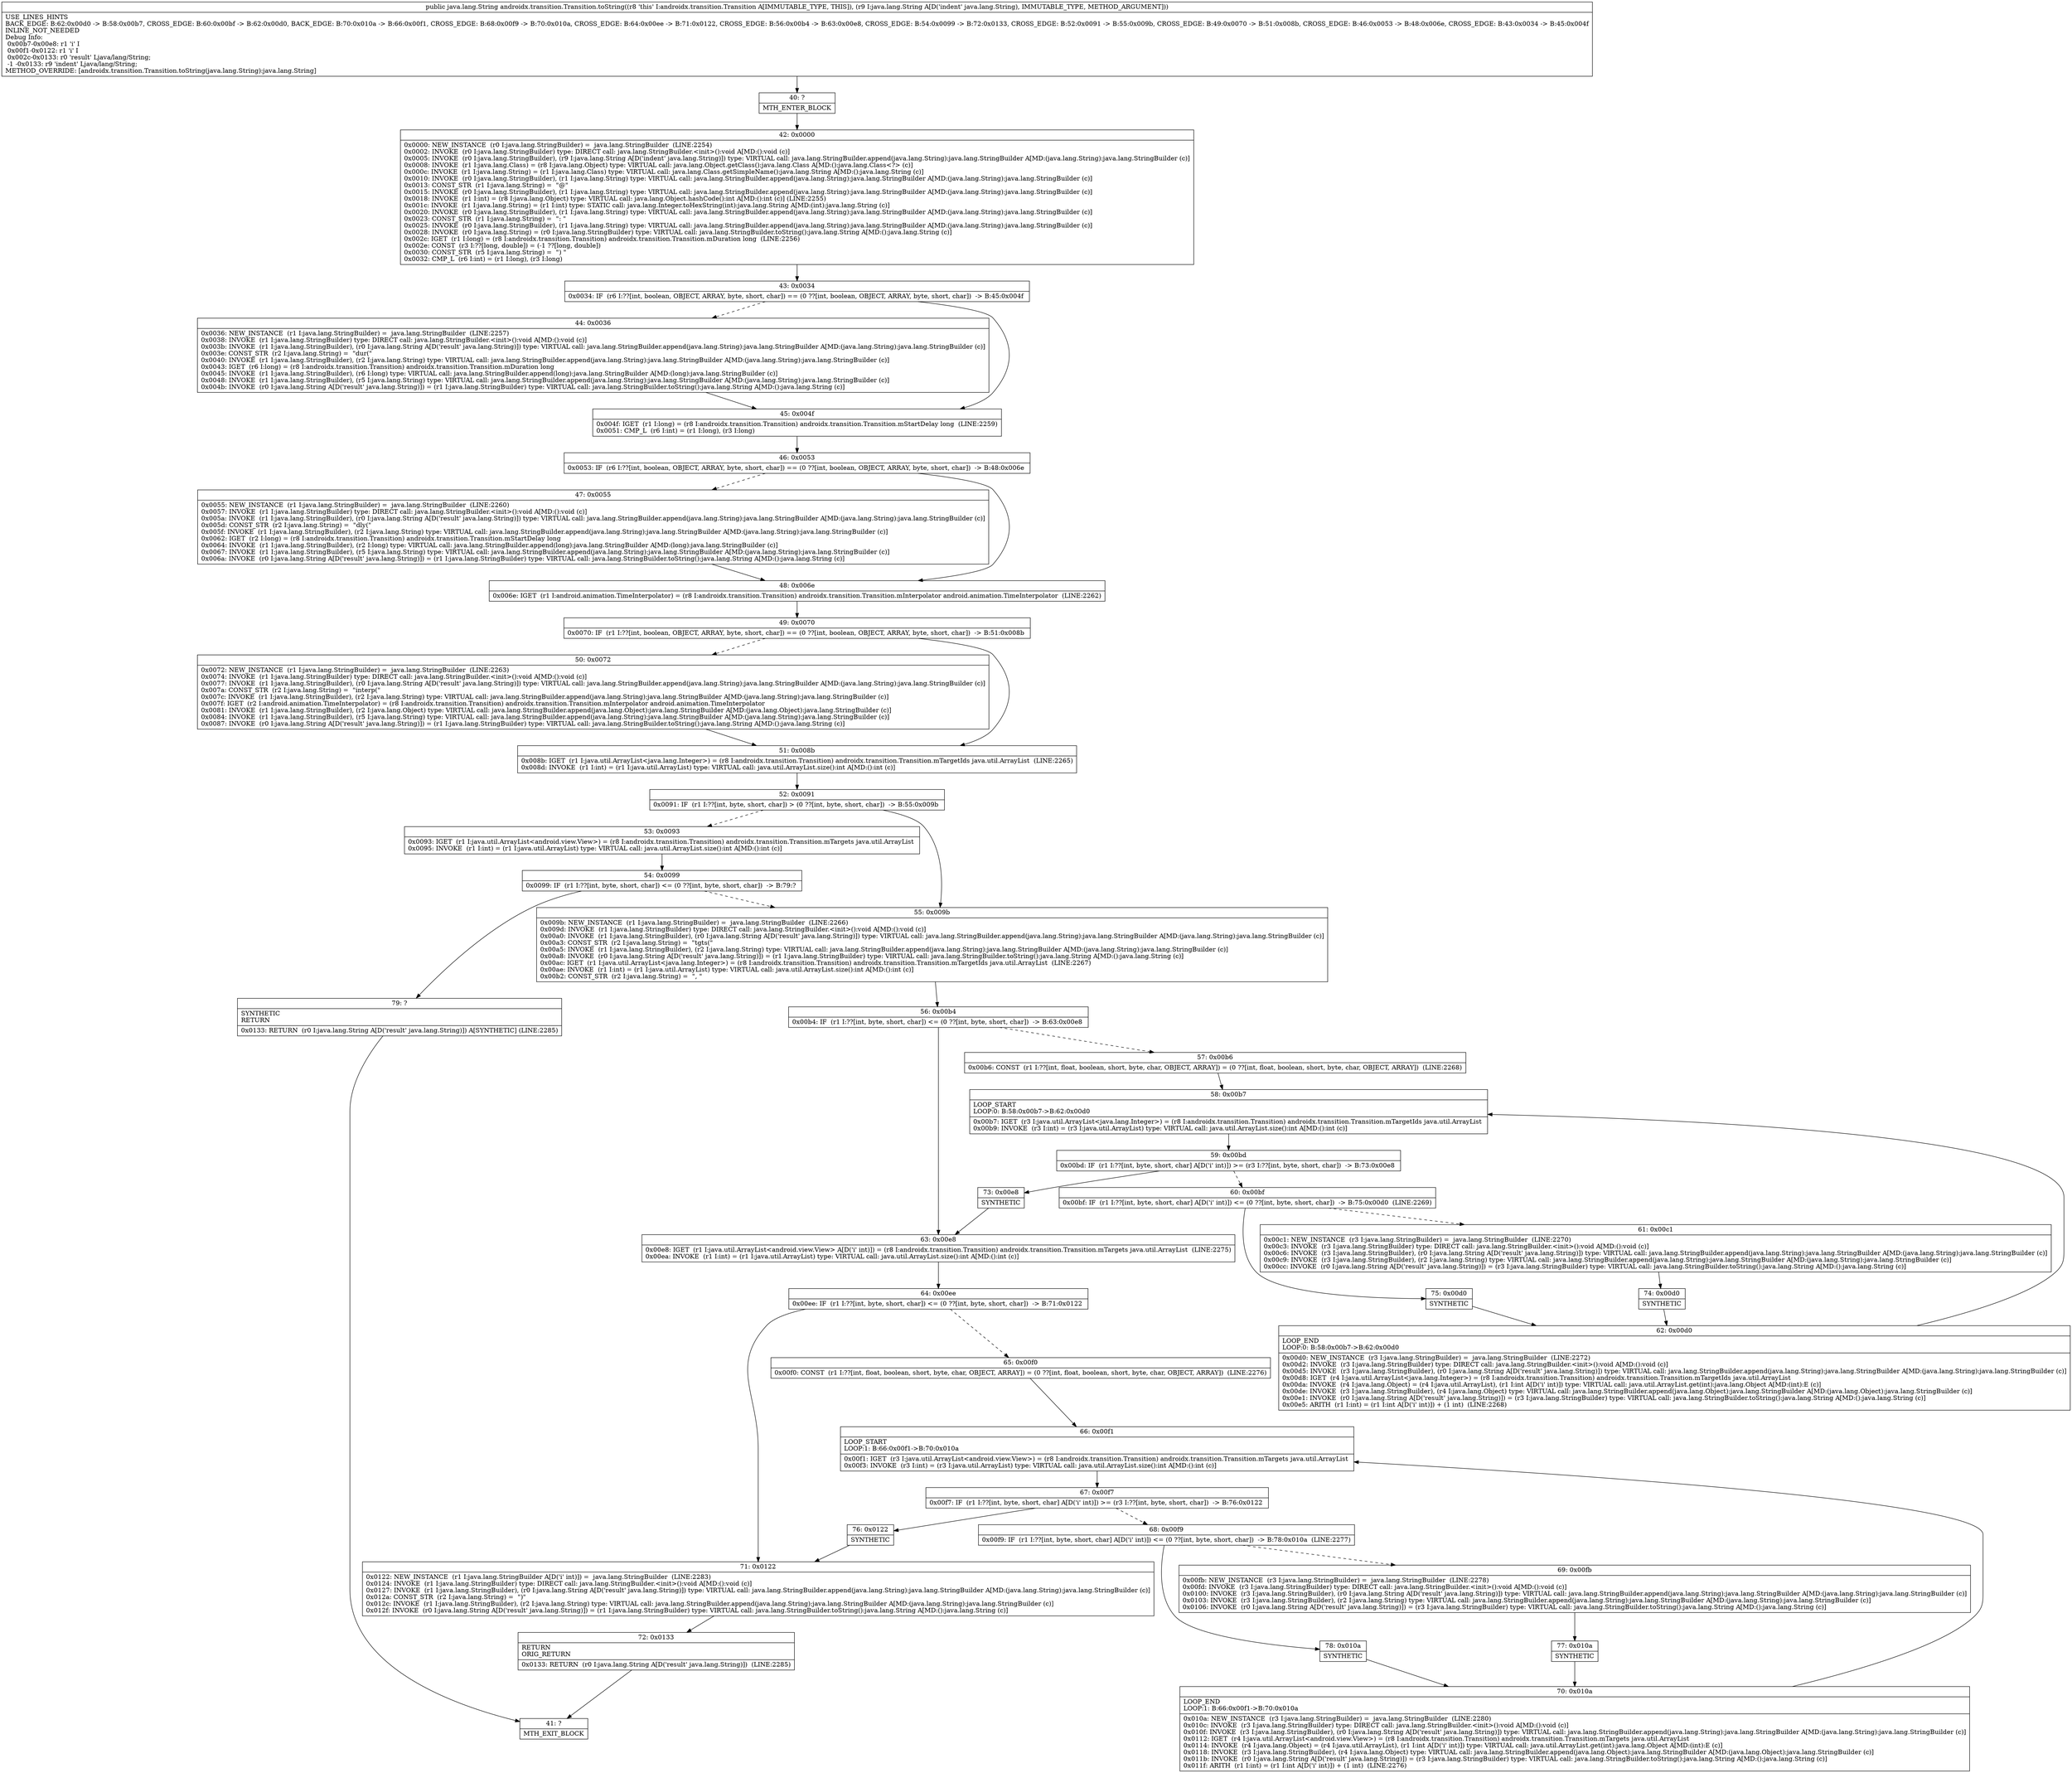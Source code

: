 digraph "CFG forandroidx.transition.Transition.toString(Ljava\/lang\/String;)Ljava\/lang\/String;" {
Node_40 [shape=record,label="{40\:\ ?|MTH_ENTER_BLOCK\l}"];
Node_42 [shape=record,label="{42\:\ 0x0000|0x0000: NEW_INSTANCE  (r0 I:java.lang.StringBuilder) =  java.lang.StringBuilder  (LINE:2254)\l0x0002: INVOKE  (r0 I:java.lang.StringBuilder) type: DIRECT call: java.lang.StringBuilder.\<init\>():void A[MD:():void (c)]\l0x0005: INVOKE  (r0 I:java.lang.StringBuilder), (r9 I:java.lang.String A[D('indent' java.lang.String)]) type: VIRTUAL call: java.lang.StringBuilder.append(java.lang.String):java.lang.StringBuilder A[MD:(java.lang.String):java.lang.StringBuilder (c)]\l0x0008: INVOKE  (r1 I:java.lang.Class) = (r8 I:java.lang.Object) type: VIRTUAL call: java.lang.Object.getClass():java.lang.Class A[MD:():java.lang.Class\<?\> (c)]\l0x000c: INVOKE  (r1 I:java.lang.String) = (r1 I:java.lang.Class) type: VIRTUAL call: java.lang.Class.getSimpleName():java.lang.String A[MD:():java.lang.String (c)]\l0x0010: INVOKE  (r0 I:java.lang.StringBuilder), (r1 I:java.lang.String) type: VIRTUAL call: java.lang.StringBuilder.append(java.lang.String):java.lang.StringBuilder A[MD:(java.lang.String):java.lang.StringBuilder (c)]\l0x0013: CONST_STR  (r1 I:java.lang.String) =  \"@\" \l0x0015: INVOKE  (r0 I:java.lang.StringBuilder), (r1 I:java.lang.String) type: VIRTUAL call: java.lang.StringBuilder.append(java.lang.String):java.lang.StringBuilder A[MD:(java.lang.String):java.lang.StringBuilder (c)]\l0x0018: INVOKE  (r1 I:int) = (r8 I:java.lang.Object) type: VIRTUAL call: java.lang.Object.hashCode():int A[MD:():int (c)] (LINE:2255)\l0x001c: INVOKE  (r1 I:java.lang.String) = (r1 I:int) type: STATIC call: java.lang.Integer.toHexString(int):java.lang.String A[MD:(int):java.lang.String (c)]\l0x0020: INVOKE  (r0 I:java.lang.StringBuilder), (r1 I:java.lang.String) type: VIRTUAL call: java.lang.StringBuilder.append(java.lang.String):java.lang.StringBuilder A[MD:(java.lang.String):java.lang.StringBuilder (c)]\l0x0023: CONST_STR  (r1 I:java.lang.String) =  \": \" \l0x0025: INVOKE  (r0 I:java.lang.StringBuilder), (r1 I:java.lang.String) type: VIRTUAL call: java.lang.StringBuilder.append(java.lang.String):java.lang.StringBuilder A[MD:(java.lang.String):java.lang.StringBuilder (c)]\l0x0028: INVOKE  (r0 I:java.lang.String) = (r0 I:java.lang.StringBuilder) type: VIRTUAL call: java.lang.StringBuilder.toString():java.lang.String A[MD:():java.lang.String (c)]\l0x002c: IGET  (r1 I:long) = (r8 I:androidx.transition.Transition) androidx.transition.Transition.mDuration long  (LINE:2256)\l0x002e: CONST  (r3 I:??[long, double]) = (\-1 ??[long, double]) \l0x0030: CONST_STR  (r5 I:java.lang.String) =  \") \" \l0x0032: CMP_L  (r6 I:int) = (r1 I:long), (r3 I:long) \l}"];
Node_43 [shape=record,label="{43\:\ 0x0034|0x0034: IF  (r6 I:??[int, boolean, OBJECT, ARRAY, byte, short, char]) == (0 ??[int, boolean, OBJECT, ARRAY, byte, short, char])  \-\> B:45:0x004f \l}"];
Node_44 [shape=record,label="{44\:\ 0x0036|0x0036: NEW_INSTANCE  (r1 I:java.lang.StringBuilder) =  java.lang.StringBuilder  (LINE:2257)\l0x0038: INVOKE  (r1 I:java.lang.StringBuilder) type: DIRECT call: java.lang.StringBuilder.\<init\>():void A[MD:():void (c)]\l0x003b: INVOKE  (r1 I:java.lang.StringBuilder), (r0 I:java.lang.String A[D('result' java.lang.String)]) type: VIRTUAL call: java.lang.StringBuilder.append(java.lang.String):java.lang.StringBuilder A[MD:(java.lang.String):java.lang.StringBuilder (c)]\l0x003e: CONST_STR  (r2 I:java.lang.String) =  \"dur(\" \l0x0040: INVOKE  (r1 I:java.lang.StringBuilder), (r2 I:java.lang.String) type: VIRTUAL call: java.lang.StringBuilder.append(java.lang.String):java.lang.StringBuilder A[MD:(java.lang.String):java.lang.StringBuilder (c)]\l0x0043: IGET  (r6 I:long) = (r8 I:androidx.transition.Transition) androidx.transition.Transition.mDuration long \l0x0045: INVOKE  (r1 I:java.lang.StringBuilder), (r6 I:long) type: VIRTUAL call: java.lang.StringBuilder.append(long):java.lang.StringBuilder A[MD:(long):java.lang.StringBuilder (c)]\l0x0048: INVOKE  (r1 I:java.lang.StringBuilder), (r5 I:java.lang.String) type: VIRTUAL call: java.lang.StringBuilder.append(java.lang.String):java.lang.StringBuilder A[MD:(java.lang.String):java.lang.StringBuilder (c)]\l0x004b: INVOKE  (r0 I:java.lang.String A[D('result' java.lang.String)]) = (r1 I:java.lang.StringBuilder) type: VIRTUAL call: java.lang.StringBuilder.toString():java.lang.String A[MD:():java.lang.String (c)]\l}"];
Node_45 [shape=record,label="{45\:\ 0x004f|0x004f: IGET  (r1 I:long) = (r8 I:androidx.transition.Transition) androidx.transition.Transition.mStartDelay long  (LINE:2259)\l0x0051: CMP_L  (r6 I:int) = (r1 I:long), (r3 I:long) \l}"];
Node_46 [shape=record,label="{46\:\ 0x0053|0x0053: IF  (r6 I:??[int, boolean, OBJECT, ARRAY, byte, short, char]) == (0 ??[int, boolean, OBJECT, ARRAY, byte, short, char])  \-\> B:48:0x006e \l}"];
Node_47 [shape=record,label="{47\:\ 0x0055|0x0055: NEW_INSTANCE  (r1 I:java.lang.StringBuilder) =  java.lang.StringBuilder  (LINE:2260)\l0x0057: INVOKE  (r1 I:java.lang.StringBuilder) type: DIRECT call: java.lang.StringBuilder.\<init\>():void A[MD:():void (c)]\l0x005a: INVOKE  (r1 I:java.lang.StringBuilder), (r0 I:java.lang.String A[D('result' java.lang.String)]) type: VIRTUAL call: java.lang.StringBuilder.append(java.lang.String):java.lang.StringBuilder A[MD:(java.lang.String):java.lang.StringBuilder (c)]\l0x005d: CONST_STR  (r2 I:java.lang.String) =  \"dly(\" \l0x005f: INVOKE  (r1 I:java.lang.StringBuilder), (r2 I:java.lang.String) type: VIRTUAL call: java.lang.StringBuilder.append(java.lang.String):java.lang.StringBuilder A[MD:(java.lang.String):java.lang.StringBuilder (c)]\l0x0062: IGET  (r2 I:long) = (r8 I:androidx.transition.Transition) androidx.transition.Transition.mStartDelay long \l0x0064: INVOKE  (r1 I:java.lang.StringBuilder), (r2 I:long) type: VIRTUAL call: java.lang.StringBuilder.append(long):java.lang.StringBuilder A[MD:(long):java.lang.StringBuilder (c)]\l0x0067: INVOKE  (r1 I:java.lang.StringBuilder), (r5 I:java.lang.String) type: VIRTUAL call: java.lang.StringBuilder.append(java.lang.String):java.lang.StringBuilder A[MD:(java.lang.String):java.lang.StringBuilder (c)]\l0x006a: INVOKE  (r0 I:java.lang.String A[D('result' java.lang.String)]) = (r1 I:java.lang.StringBuilder) type: VIRTUAL call: java.lang.StringBuilder.toString():java.lang.String A[MD:():java.lang.String (c)]\l}"];
Node_48 [shape=record,label="{48\:\ 0x006e|0x006e: IGET  (r1 I:android.animation.TimeInterpolator) = (r8 I:androidx.transition.Transition) androidx.transition.Transition.mInterpolator android.animation.TimeInterpolator  (LINE:2262)\l}"];
Node_49 [shape=record,label="{49\:\ 0x0070|0x0070: IF  (r1 I:??[int, boolean, OBJECT, ARRAY, byte, short, char]) == (0 ??[int, boolean, OBJECT, ARRAY, byte, short, char])  \-\> B:51:0x008b \l}"];
Node_50 [shape=record,label="{50\:\ 0x0072|0x0072: NEW_INSTANCE  (r1 I:java.lang.StringBuilder) =  java.lang.StringBuilder  (LINE:2263)\l0x0074: INVOKE  (r1 I:java.lang.StringBuilder) type: DIRECT call: java.lang.StringBuilder.\<init\>():void A[MD:():void (c)]\l0x0077: INVOKE  (r1 I:java.lang.StringBuilder), (r0 I:java.lang.String A[D('result' java.lang.String)]) type: VIRTUAL call: java.lang.StringBuilder.append(java.lang.String):java.lang.StringBuilder A[MD:(java.lang.String):java.lang.StringBuilder (c)]\l0x007a: CONST_STR  (r2 I:java.lang.String) =  \"interp(\" \l0x007c: INVOKE  (r1 I:java.lang.StringBuilder), (r2 I:java.lang.String) type: VIRTUAL call: java.lang.StringBuilder.append(java.lang.String):java.lang.StringBuilder A[MD:(java.lang.String):java.lang.StringBuilder (c)]\l0x007f: IGET  (r2 I:android.animation.TimeInterpolator) = (r8 I:androidx.transition.Transition) androidx.transition.Transition.mInterpolator android.animation.TimeInterpolator \l0x0081: INVOKE  (r1 I:java.lang.StringBuilder), (r2 I:java.lang.Object) type: VIRTUAL call: java.lang.StringBuilder.append(java.lang.Object):java.lang.StringBuilder A[MD:(java.lang.Object):java.lang.StringBuilder (c)]\l0x0084: INVOKE  (r1 I:java.lang.StringBuilder), (r5 I:java.lang.String) type: VIRTUAL call: java.lang.StringBuilder.append(java.lang.String):java.lang.StringBuilder A[MD:(java.lang.String):java.lang.StringBuilder (c)]\l0x0087: INVOKE  (r0 I:java.lang.String A[D('result' java.lang.String)]) = (r1 I:java.lang.StringBuilder) type: VIRTUAL call: java.lang.StringBuilder.toString():java.lang.String A[MD:():java.lang.String (c)]\l}"];
Node_51 [shape=record,label="{51\:\ 0x008b|0x008b: IGET  (r1 I:java.util.ArrayList\<java.lang.Integer\>) = (r8 I:androidx.transition.Transition) androidx.transition.Transition.mTargetIds java.util.ArrayList  (LINE:2265)\l0x008d: INVOKE  (r1 I:int) = (r1 I:java.util.ArrayList) type: VIRTUAL call: java.util.ArrayList.size():int A[MD:():int (c)]\l}"];
Node_52 [shape=record,label="{52\:\ 0x0091|0x0091: IF  (r1 I:??[int, byte, short, char]) \> (0 ??[int, byte, short, char])  \-\> B:55:0x009b \l}"];
Node_53 [shape=record,label="{53\:\ 0x0093|0x0093: IGET  (r1 I:java.util.ArrayList\<android.view.View\>) = (r8 I:androidx.transition.Transition) androidx.transition.Transition.mTargets java.util.ArrayList \l0x0095: INVOKE  (r1 I:int) = (r1 I:java.util.ArrayList) type: VIRTUAL call: java.util.ArrayList.size():int A[MD:():int (c)]\l}"];
Node_54 [shape=record,label="{54\:\ 0x0099|0x0099: IF  (r1 I:??[int, byte, short, char]) \<= (0 ??[int, byte, short, char])  \-\> B:79:? \l}"];
Node_79 [shape=record,label="{79\:\ ?|SYNTHETIC\lRETURN\l|0x0133: RETURN  (r0 I:java.lang.String A[D('result' java.lang.String)]) A[SYNTHETIC] (LINE:2285)\l}"];
Node_41 [shape=record,label="{41\:\ ?|MTH_EXIT_BLOCK\l}"];
Node_55 [shape=record,label="{55\:\ 0x009b|0x009b: NEW_INSTANCE  (r1 I:java.lang.StringBuilder) =  java.lang.StringBuilder  (LINE:2266)\l0x009d: INVOKE  (r1 I:java.lang.StringBuilder) type: DIRECT call: java.lang.StringBuilder.\<init\>():void A[MD:():void (c)]\l0x00a0: INVOKE  (r1 I:java.lang.StringBuilder), (r0 I:java.lang.String A[D('result' java.lang.String)]) type: VIRTUAL call: java.lang.StringBuilder.append(java.lang.String):java.lang.StringBuilder A[MD:(java.lang.String):java.lang.StringBuilder (c)]\l0x00a3: CONST_STR  (r2 I:java.lang.String) =  \"tgts(\" \l0x00a5: INVOKE  (r1 I:java.lang.StringBuilder), (r2 I:java.lang.String) type: VIRTUAL call: java.lang.StringBuilder.append(java.lang.String):java.lang.StringBuilder A[MD:(java.lang.String):java.lang.StringBuilder (c)]\l0x00a8: INVOKE  (r0 I:java.lang.String A[D('result' java.lang.String)]) = (r1 I:java.lang.StringBuilder) type: VIRTUAL call: java.lang.StringBuilder.toString():java.lang.String A[MD:():java.lang.String (c)]\l0x00ac: IGET  (r1 I:java.util.ArrayList\<java.lang.Integer\>) = (r8 I:androidx.transition.Transition) androidx.transition.Transition.mTargetIds java.util.ArrayList  (LINE:2267)\l0x00ae: INVOKE  (r1 I:int) = (r1 I:java.util.ArrayList) type: VIRTUAL call: java.util.ArrayList.size():int A[MD:():int (c)]\l0x00b2: CONST_STR  (r2 I:java.lang.String) =  \", \" \l}"];
Node_56 [shape=record,label="{56\:\ 0x00b4|0x00b4: IF  (r1 I:??[int, byte, short, char]) \<= (0 ??[int, byte, short, char])  \-\> B:63:0x00e8 \l}"];
Node_57 [shape=record,label="{57\:\ 0x00b6|0x00b6: CONST  (r1 I:??[int, float, boolean, short, byte, char, OBJECT, ARRAY]) = (0 ??[int, float, boolean, short, byte, char, OBJECT, ARRAY])  (LINE:2268)\l}"];
Node_58 [shape=record,label="{58\:\ 0x00b7|LOOP_START\lLOOP:0: B:58:0x00b7\-\>B:62:0x00d0\l|0x00b7: IGET  (r3 I:java.util.ArrayList\<java.lang.Integer\>) = (r8 I:androidx.transition.Transition) androidx.transition.Transition.mTargetIds java.util.ArrayList \l0x00b9: INVOKE  (r3 I:int) = (r3 I:java.util.ArrayList) type: VIRTUAL call: java.util.ArrayList.size():int A[MD:():int (c)]\l}"];
Node_59 [shape=record,label="{59\:\ 0x00bd|0x00bd: IF  (r1 I:??[int, byte, short, char] A[D('i' int)]) \>= (r3 I:??[int, byte, short, char])  \-\> B:73:0x00e8 \l}"];
Node_60 [shape=record,label="{60\:\ 0x00bf|0x00bf: IF  (r1 I:??[int, byte, short, char] A[D('i' int)]) \<= (0 ??[int, byte, short, char])  \-\> B:75:0x00d0  (LINE:2269)\l}"];
Node_61 [shape=record,label="{61\:\ 0x00c1|0x00c1: NEW_INSTANCE  (r3 I:java.lang.StringBuilder) =  java.lang.StringBuilder  (LINE:2270)\l0x00c3: INVOKE  (r3 I:java.lang.StringBuilder) type: DIRECT call: java.lang.StringBuilder.\<init\>():void A[MD:():void (c)]\l0x00c6: INVOKE  (r3 I:java.lang.StringBuilder), (r0 I:java.lang.String A[D('result' java.lang.String)]) type: VIRTUAL call: java.lang.StringBuilder.append(java.lang.String):java.lang.StringBuilder A[MD:(java.lang.String):java.lang.StringBuilder (c)]\l0x00c9: INVOKE  (r3 I:java.lang.StringBuilder), (r2 I:java.lang.String) type: VIRTUAL call: java.lang.StringBuilder.append(java.lang.String):java.lang.StringBuilder A[MD:(java.lang.String):java.lang.StringBuilder (c)]\l0x00cc: INVOKE  (r0 I:java.lang.String A[D('result' java.lang.String)]) = (r3 I:java.lang.StringBuilder) type: VIRTUAL call: java.lang.StringBuilder.toString():java.lang.String A[MD:():java.lang.String (c)]\l}"];
Node_74 [shape=record,label="{74\:\ 0x00d0|SYNTHETIC\l}"];
Node_62 [shape=record,label="{62\:\ 0x00d0|LOOP_END\lLOOP:0: B:58:0x00b7\-\>B:62:0x00d0\l|0x00d0: NEW_INSTANCE  (r3 I:java.lang.StringBuilder) =  java.lang.StringBuilder  (LINE:2272)\l0x00d2: INVOKE  (r3 I:java.lang.StringBuilder) type: DIRECT call: java.lang.StringBuilder.\<init\>():void A[MD:():void (c)]\l0x00d5: INVOKE  (r3 I:java.lang.StringBuilder), (r0 I:java.lang.String A[D('result' java.lang.String)]) type: VIRTUAL call: java.lang.StringBuilder.append(java.lang.String):java.lang.StringBuilder A[MD:(java.lang.String):java.lang.StringBuilder (c)]\l0x00d8: IGET  (r4 I:java.util.ArrayList\<java.lang.Integer\>) = (r8 I:androidx.transition.Transition) androidx.transition.Transition.mTargetIds java.util.ArrayList \l0x00da: INVOKE  (r4 I:java.lang.Object) = (r4 I:java.util.ArrayList), (r1 I:int A[D('i' int)]) type: VIRTUAL call: java.util.ArrayList.get(int):java.lang.Object A[MD:(int):E (c)]\l0x00de: INVOKE  (r3 I:java.lang.StringBuilder), (r4 I:java.lang.Object) type: VIRTUAL call: java.lang.StringBuilder.append(java.lang.Object):java.lang.StringBuilder A[MD:(java.lang.Object):java.lang.StringBuilder (c)]\l0x00e1: INVOKE  (r0 I:java.lang.String A[D('result' java.lang.String)]) = (r3 I:java.lang.StringBuilder) type: VIRTUAL call: java.lang.StringBuilder.toString():java.lang.String A[MD:():java.lang.String (c)]\l0x00e5: ARITH  (r1 I:int) = (r1 I:int A[D('i' int)]) + (1 int)  (LINE:2268)\l}"];
Node_75 [shape=record,label="{75\:\ 0x00d0|SYNTHETIC\l}"];
Node_73 [shape=record,label="{73\:\ 0x00e8|SYNTHETIC\l}"];
Node_63 [shape=record,label="{63\:\ 0x00e8|0x00e8: IGET  (r1 I:java.util.ArrayList\<android.view.View\> A[D('i' int)]) = (r8 I:androidx.transition.Transition) androidx.transition.Transition.mTargets java.util.ArrayList  (LINE:2275)\l0x00ea: INVOKE  (r1 I:int) = (r1 I:java.util.ArrayList) type: VIRTUAL call: java.util.ArrayList.size():int A[MD:():int (c)]\l}"];
Node_64 [shape=record,label="{64\:\ 0x00ee|0x00ee: IF  (r1 I:??[int, byte, short, char]) \<= (0 ??[int, byte, short, char])  \-\> B:71:0x0122 \l}"];
Node_65 [shape=record,label="{65\:\ 0x00f0|0x00f0: CONST  (r1 I:??[int, float, boolean, short, byte, char, OBJECT, ARRAY]) = (0 ??[int, float, boolean, short, byte, char, OBJECT, ARRAY])  (LINE:2276)\l}"];
Node_66 [shape=record,label="{66\:\ 0x00f1|LOOP_START\lLOOP:1: B:66:0x00f1\-\>B:70:0x010a\l|0x00f1: IGET  (r3 I:java.util.ArrayList\<android.view.View\>) = (r8 I:androidx.transition.Transition) androidx.transition.Transition.mTargets java.util.ArrayList \l0x00f3: INVOKE  (r3 I:int) = (r3 I:java.util.ArrayList) type: VIRTUAL call: java.util.ArrayList.size():int A[MD:():int (c)]\l}"];
Node_67 [shape=record,label="{67\:\ 0x00f7|0x00f7: IF  (r1 I:??[int, byte, short, char] A[D('i' int)]) \>= (r3 I:??[int, byte, short, char])  \-\> B:76:0x0122 \l}"];
Node_68 [shape=record,label="{68\:\ 0x00f9|0x00f9: IF  (r1 I:??[int, byte, short, char] A[D('i' int)]) \<= (0 ??[int, byte, short, char])  \-\> B:78:0x010a  (LINE:2277)\l}"];
Node_69 [shape=record,label="{69\:\ 0x00fb|0x00fb: NEW_INSTANCE  (r3 I:java.lang.StringBuilder) =  java.lang.StringBuilder  (LINE:2278)\l0x00fd: INVOKE  (r3 I:java.lang.StringBuilder) type: DIRECT call: java.lang.StringBuilder.\<init\>():void A[MD:():void (c)]\l0x0100: INVOKE  (r3 I:java.lang.StringBuilder), (r0 I:java.lang.String A[D('result' java.lang.String)]) type: VIRTUAL call: java.lang.StringBuilder.append(java.lang.String):java.lang.StringBuilder A[MD:(java.lang.String):java.lang.StringBuilder (c)]\l0x0103: INVOKE  (r3 I:java.lang.StringBuilder), (r2 I:java.lang.String) type: VIRTUAL call: java.lang.StringBuilder.append(java.lang.String):java.lang.StringBuilder A[MD:(java.lang.String):java.lang.StringBuilder (c)]\l0x0106: INVOKE  (r0 I:java.lang.String A[D('result' java.lang.String)]) = (r3 I:java.lang.StringBuilder) type: VIRTUAL call: java.lang.StringBuilder.toString():java.lang.String A[MD:():java.lang.String (c)]\l}"];
Node_77 [shape=record,label="{77\:\ 0x010a|SYNTHETIC\l}"];
Node_70 [shape=record,label="{70\:\ 0x010a|LOOP_END\lLOOP:1: B:66:0x00f1\-\>B:70:0x010a\l|0x010a: NEW_INSTANCE  (r3 I:java.lang.StringBuilder) =  java.lang.StringBuilder  (LINE:2280)\l0x010c: INVOKE  (r3 I:java.lang.StringBuilder) type: DIRECT call: java.lang.StringBuilder.\<init\>():void A[MD:():void (c)]\l0x010f: INVOKE  (r3 I:java.lang.StringBuilder), (r0 I:java.lang.String A[D('result' java.lang.String)]) type: VIRTUAL call: java.lang.StringBuilder.append(java.lang.String):java.lang.StringBuilder A[MD:(java.lang.String):java.lang.StringBuilder (c)]\l0x0112: IGET  (r4 I:java.util.ArrayList\<android.view.View\>) = (r8 I:androidx.transition.Transition) androidx.transition.Transition.mTargets java.util.ArrayList \l0x0114: INVOKE  (r4 I:java.lang.Object) = (r4 I:java.util.ArrayList), (r1 I:int A[D('i' int)]) type: VIRTUAL call: java.util.ArrayList.get(int):java.lang.Object A[MD:(int):E (c)]\l0x0118: INVOKE  (r3 I:java.lang.StringBuilder), (r4 I:java.lang.Object) type: VIRTUAL call: java.lang.StringBuilder.append(java.lang.Object):java.lang.StringBuilder A[MD:(java.lang.Object):java.lang.StringBuilder (c)]\l0x011b: INVOKE  (r0 I:java.lang.String A[D('result' java.lang.String)]) = (r3 I:java.lang.StringBuilder) type: VIRTUAL call: java.lang.StringBuilder.toString():java.lang.String A[MD:():java.lang.String (c)]\l0x011f: ARITH  (r1 I:int) = (r1 I:int A[D('i' int)]) + (1 int)  (LINE:2276)\l}"];
Node_78 [shape=record,label="{78\:\ 0x010a|SYNTHETIC\l}"];
Node_76 [shape=record,label="{76\:\ 0x0122|SYNTHETIC\l}"];
Node_71 [shape=record,label="{71\:\ 0x0122|0x0122: NEW_INSTANCE  (r1 I:java.lang.StringBuilder A[D('i' int)]) =  java.lang.StringBuilder  (LINE:2283)\l0x0124: INVOKE  (r1 I:java.lang.StringBuilder) type: DIRECT call: java.lang.StringBuilder.\<init\>():void A[MD:():void (c)]\l0x0127: INVOKE  (r1 I:java.lang.StringBuilder), (r0 I:java.lang.String A[D('result' java.lang.String)]) type: VIRTUAL call: java.lang.StringBuilder.append(java.lang.String):java.lang.StringBuilder A[MD:(java.lang.String):java.lang.StringBuilder (c)]\l0x012a: CONST_STR  (r2 I:java.lang.String) =  \")\" \l0x012c: INVOKE  (r1 I:java.lang.StringBuilder), (r2 I:java.lang.String) type: VIRTUAL call: java.lang.StringBuilder.append(java.lang.String):java.lang.StringBuilder A[MD:(java.lang.String):java.lang.StringBuilder (c)]\l0x012f: INVOKE  (r0 I:java.lang.String A[D('result' java.lang.String)]) = (r1 I:java.lang.StringBuilder) type: VIRTUAL call: java.lang.StringBuilder.toString():java.lang.String A[MD:():java.lang.String (c)]\l}"];
Node_72 [shape=record,label="{72\:\ 0x0133|RETURN\lORIG_RETURN\l|0x0133: RETURN  (r0 I:java.lang.String A[D('result' java.lang.String)])  (LINE:2285)\l}"];
MethodNode[shape=record,label="{public java.lang.String androidx.transition.Transition.toString((r8 'this' I:androidx.transition.Transition A[IMMUTABLE_TYPE, THIS]), (r9 I:java.lang.String A[D('indent' java.lang.String), IMMUTABLE_TYPE, METHOD_ARGUMENT]))  | USE_LINES_HINTS\lBACK_EDGE: B:62:0x00d0 \-\> B:58:0x00b7, CROSS_EDGE: B:60:0x00bf \-\> B:62:0x00d0, BACK_EDGE: B:70:0x010a \-\> B:66:0x00f1, CROSS_EDGE: B:68:0x00f9 \-\> B:70:0x010a, CROSS_EDGE: B:64:0x00ee \-\> B:71:0x0122, CROSS_EDGE: B:56:0x00b4 \-\> B:63:0x00e8, CROSS_EDGE: B:54:0x0099 \-\> B:72:0x0133, CROSS_EDGE: B:52:0x0091 \-\> B:55:0x009b, CROSS_EDGE: B:49:0x0070 \-\> B:51:0x008b, CROSS_EDGE: B:46:0x0053 \-\> B:48:0x006e, CROSS_EDGE: B:43:0x0034 \-\> B:45:0x004f\lINLINE_NOT_NEEDED\lDebug Info:\l  0x00b7\-0x00e8: r1 'i' I\l  0x00f1\-0x0122: r1 'i' I\l  0x002c\-0x0133: r0 'result' Ljava\/lang\/String;\l  \-1 \-0x0133: r9 'indent' Ljava\/lang\/String;\lMETHOD_OVERRIDE: [androidx.transition.Transition.toString(java.lang.String):java.lang.String]\l}"];
MethodNode -> Node_40;Node_40 -> Node_42;
Node_42 -> Node_43;
Node_43 -> Node_44[style=dashed];
Node_43 -> Node_45;
Node_44 -> Node_45;
Node_45 -> Node_46;
Node_46 -> Node_47[style=dashed];
Node_46 -> Node_48;
Node_47 -> Node_48;
Node_48 -> Node_49;
Node_49 -> Node_50[style=dashed];
Node_49 -> Node_51;
Node_50 -> Node_51;
Node_51 -> Node_52;
Node_52 -> Node_53[style=dashed];
Node_52 -> Node_55;
Node_53 -> Node_54;
Node_54 -> Node_55[style=dashed];
Node_54 -> Node_79;
Node_79 -> Node_41;
Node_55 -> Node_56;
Node_56 -> Node_57[style=dashed];
Node_56 -> Node_63;
Node_57 -> Node_58;
Node_58 -> Node_59;
Node_59 -> Node_60[style=dashed];
Node_59 -> Node_73;
Node_60 -> Node_61[style=dashed];
Node_60 -> Node_75;
Node_61 -> Node_74;
Node_74 -> Node_62;
Node_62 -> Node_58;
Node_75 -> Node_62;
Node_73 -> Node_63;
Node_63 -> Node_64;
Node_64 -> Node_65[style=dashed];
Node_64 -> Node_71;
Node_65 -> Node_66;
Node_66 -> Node_67;
Node_67 -> Node_68[style=dashed];
Node_67 -> Node_76;
Node_68 -> Node_69[style=dashed];
Node_68 -> Node_78;
Node_69 -> Node_77;
Node_77 -> Node_70;
Node_70 -> Node_66;
Node_78 -> Node_70;
Node_76 -> Node_71;
Node_71 -> Node_72;
Node_72 -> Node_41;
}

